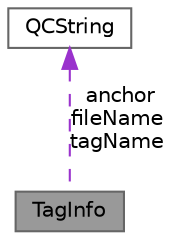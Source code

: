digraph "TagInfo"
{
 // INTERACTIVE_SVG=YES
 // LATEX_PDF_SIZE
  bgcolor="transparent";
  edge [fontname=Helvetica,fontsize=10,labelfontname=Helvetica,labelfontsize=10];
  node [fontname=Helvetica,fontsize=10,shape=box,height=0.2,width=0.4];
  Node1 [label="TagInfo",height=0.2,width=0.4,color="gray40", fillcolor="grey60", style="filled", fontcolor="black",tooltip="This struct is used to capture the tag file information for an Entry."];
  Node2 -> Node1 [dir="back",color="darkorchid3",style="dashed",label=" anchor\nfileName\ntagName" ];
  Node2 [label="QCString",height=0.2,width=0.4,color="gray40", fillcolor="white", style="filled",URL="$d9/d45/class_q_c_string.html",tooltip="This is an alternative implementation of QCString."];
}
